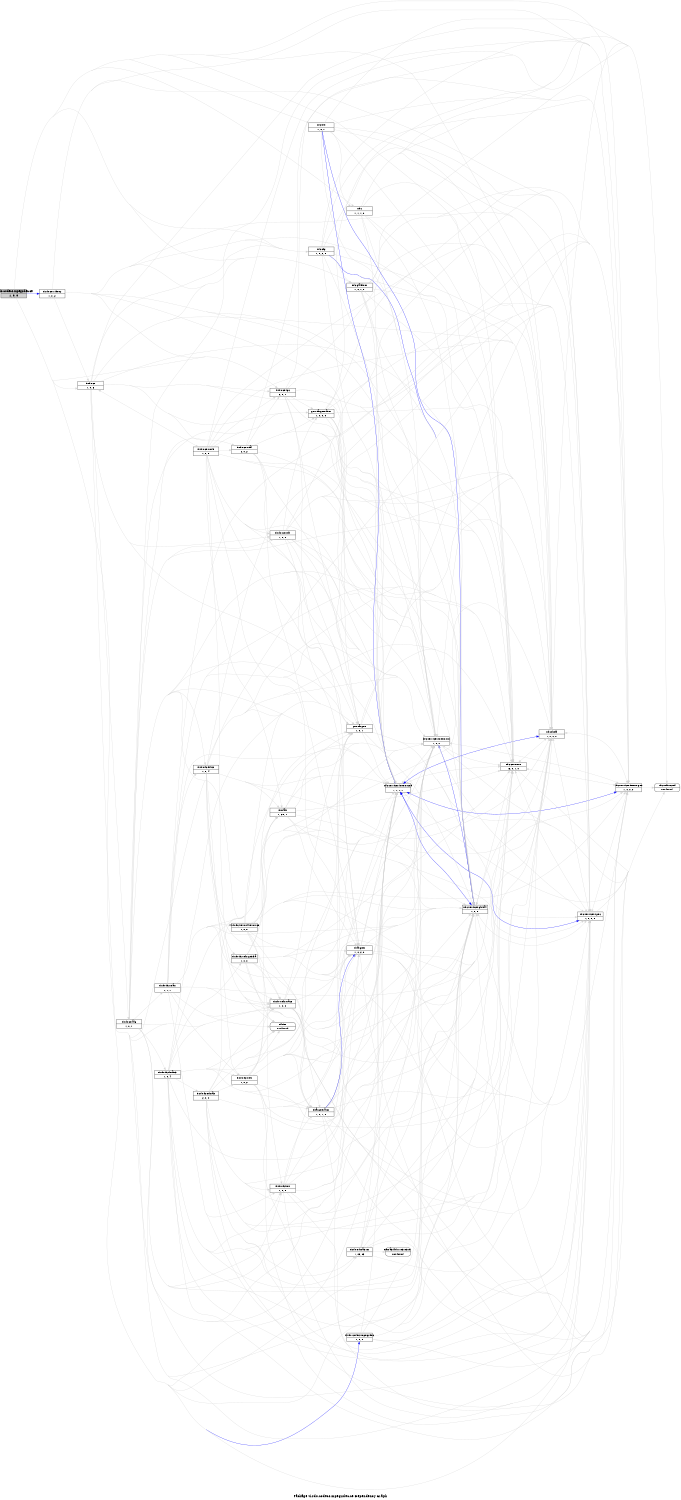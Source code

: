 digraph dependencies {
    label="\nPackage ti.sdo.codecs.mpeg2dec.ce Dependency Graph";
    size="7.5,10";
    rankdir=LR;
    ranksep=".75";
    concentrate="true";
    node [fixedsize=true, width=1.5, style=filled, color=black];
    node [font=Helvetica, fontsize=12, fillcolor=lightgrey];
    ti_sdo_codecs_mpeg2dec_ce [shape=record,label="ti.sdo.codecs.mpeg2dec.ce|1, 0, 0", URL="package.rel.xml"];
    node [fontsize=10, fillcolor=white];

    edge [style=solid, color=blue]
    ti_sdo_ce_video2 [shape=record,label="ti.sdo.ce.video2|1, 0, 2", URL="../C:\CCStudio_v3.3\codec_engine_2_21\packages\ti\sdo\ce\video2\package/package.rel.svg"];
    ti_sdo_codecs_mpeg2dec_ce -> ti_sdo_ce_video2;
    ti_sdo_codecs_mpeg2dec [shape=record,label="ti.sdo.codecs.mpeg2dec|1, 0, 0", URL="../E:\dm365\rtsc_package\output\mpeg2dec\ti\sdo\codecs\mpeg2dec\package/package.rel.svg"];
    ti_sdo_codecs_mpeg2dec_ce -> ti_sdo_codecs_mpeg2dec;

    edge [style=solid, color=lightgrey]
    xdc_services_intern_cmd [shape=record,label="xdc.services.intern.cmd|1, 0, 0, 0", URL="../C:\Program Files\Texas Instruments\xdctools_3_10_02\packages\xdc\services\intern\cmd\package/package.rel.svg"];
    ti_sdo_codecs_mpeg2dec_ce -> xdc_services_intern_cmd;
    xdc_services_intern_xsr [shape=record,label="xdc.services.intern.xsr|1, 0, 0", URL="../C:\Program Files\Texas Instruments\xdctools_3_10_02\packages\xdc\services\intern\xsr\package/package.rel.svg"];
    ti_sdo_codecs_mpeg2dec_ce -> xdc_services_intern_xsr;
    xdc [shape=record,label="xdc|1, 1, 1, 0", URL="../C:\Program Files\Texas Instruments\xdctools_3_10_02\packages\xdc\package/package.rel.svg"];
    ti_sdo_codecs_mpeg2dec_ce -> xdc;
    xdc_services_global [shape=record,label="xdc.services.global|1, 0, 0", URL="../C:\Program Files\Texas Instruments\xdctools_3_10_02\packages\xdc\services\global\package/package.rel.svg"];
    ti_sdo_codecs_mpeg2dec_ce -> xdc_services_global;
    xdc_services_intern_gen [shape=record,label="xdc.services.intern.gen|1, 0, 0, 0", URL="../C:\Program Files\Texas Instruments\xdctools_3_10_02\packages\xdc\services\intern\gen\package/package.rel.svg"];
    ti_sdo_codecs_mpeg2dec_ce -> xdc_services_intern_gen;
    xdc_cfg [shape=record,label="xdc.cfg|1, 0, 2, 0", URL="../C:\Program Files\Texas Instruments\xdctools_3_10_02\packages\xdc\cfg\package/package.rel.svg"];
    ti_sdo_codecs_mpeg2dec_ce -> xdc_cfg;
    xdc_platform [shape=record,label="xdc.platform|1, 0, 1, 0", URL="../C:\Program Files\Texas Instruments\xdctools_3_10_02\packages\xdc\platform\package/package.rel.svg"];
    ti_sdo_codecs_mpeg2dec_ce -> xdc_platform;
    xdc_services_spec [shape=record,label="xdc.services.spec|1, 0, 0, 0", URL="../C:\Program Files\Texas Instruments\xdctools_3_10_02\packages\xdc\services\spec\package/package.rel.svg"];
    ti_sdo_codecs_mpeg2dec_ce -> xdc_services_spec;
    ti_sdo_ce [shape=record,label="ti.sdo.ce|1, 0, 6", URL="../C:\CCStudio_v3.3\codec_engine_2_21\packages\ti\sdo\ce\package/package.rel.svg"];
    ti_sdo_codecs_mpeg2dec_ce -> ti_sdo_ce;
    ti_sdo_ce_ipc [shape=record,label="ti.sdo.ce.ipc|2, 0, 1", URL="../C:\CCStudio_v3.3\codec_engine_2_21\packages\ti\sdo\ce\ipc\package/package.rel.svg"];
    ti_sdo_codecs_mpeg2dec_ce -> ti_sdo_ce_ipc;
    xdc_bld [shape=record,label="xdc.bld|1, 0, 1", URL="../C:\Program Files\Texas Instruments\xdctools_3_10_02\packages\xdc\bld\package/package.rel.svg"];
    ti_sdo_codecs_mpeg2dec_ce -> xdc_bld;
    xdc_shelf [shape=record,label="xdc.shelf|1, 0, 0, 0", URL="../C:\Program Files\Texas Instruments\xdctools_3_10_02\packages\xdc\shelf\package/package.rel.svg"];
    ti_sdo_codecs_mpeg2dec_ce -> xdc_shelf;
    ti_sdo_codecs_mpeg2dec_ce -> ti_sdo_codecs_mpeg2dec;
    xdc_corevers [shape=record,label="xdc.corevers|16, 0, 1, 0", URL="../C:\Program Files\Texas Instruments\xdctools_3_10_02\packages\xdc\corevers\package/package.rel.svg"];
    ti_sdo_codecs_mpeg2dec_ce -> xdc_corevers;
    ti_sdo_codecs_mpeg2dec_ce -> ti_sdo_ce_video2;

    edge [style=solid, color=blue]

    edge [style=solid, color=lightgrey]
    xdc_corevers -> xdc_services_intern_xsr;
    xdc_corevers -> xdc_services_global;
    xdc_corevers -> xdc_shelf;
    xdc_corevers -> xdc_services_intern_gen;
    xdc_utils_tconf [shape=record,label="xdc.utils.tconf|not found"style=rounded, ];
    xdc_corevers -> xdc_utils_tconf;
    xdc_corevers -> xdc_services_spec;
    xdc_corevers -> xdc_services_intern_cmd;

    edge [style=solid, color=blue]

    edge [style=solid, color=lightgrey]

    edge [style=solid, color=blue]

    edge [style=solid, color=lightgrey]
    xdc_shelf -> xdc_services_intern_xsr;
    xdc_shelf -> xdc_services_global;
    xdc_shelf -> xdc_services_intern_gen;
    xdc_shelf -> xdc_utils_tconf;
    xdc_shelf -> xdc_corevers;
    xdc_shelf -> xdc_services_spec;
    xdc_shelf -> xdc_services_intern_cmd;

    edge [style=solid, color=blue]
    xdc_bld -> xdc_services_global;
    xdc_bld -> xdc_services_intern_cmd;

    edge [style=solid, color=lightgrey]
    xdc_bld -> xdc_services_intern_xsr;
    xdc_bld -> xdc_services_global;
    xdc_bld -> xdc_shelf;
    xdc_bld -> xdc_services_intern_gen;
    xdc_bld -> xdc_utils_tconf;
    xdc_bld -> xdc_corevers;
    xdc_bld -> xdc_services_spec;
    xdc_bld -> xdc;
    xdc_bld -> xdc_services_intern_cmd;

    edge [style=solid, color=blue]

    edge [style=solid, color=lightgrey]
    ti_sdo_ce_ipc -> xdc_services_intern_gen;
    ti_sdo_ce_ipc -> xdc_shelf;
    gnu_targets_arm [shape=record,label="gnu.targets.arm|1, 0, 0, 0", URL="../C:\Program Files\Texas Instruments\xdctools_3_10_02\packages\gnu\targets\arm\package/package.rel.svg"];
    ti_sdo_ce_ipc -> gnu_targets_arm;
    ti_sdo_ce_ipc -> xdc_services_spec;
    ti_targets [shape=record,label="ti.targets|1, 0, 2, 0", URL="../C:\Program Files\Texas Instruments\xdctools_3_10_02\packages\ti\targets\package/package.rel.svg"];
    ti_sdo_ce_ipc -> ti_targets;
    gnu_targets [shape=record,label="gnu.targets|1, 0, 1", URL="../C:\Program Files\Texas Instruments\xdctools_3_10_02\packages\gnu\targets\package/package.rel.svg"];
    ti_sdo_ce_ipc -> gnu_targets;
    ti_sdo_ce_ipc -> xdc_services_global;
    ti_sdo_ce_ipc -> xdc_services_intern_cmd;
    ti_sdo_ce_ipc -> xdc_services_intern_xsr;
    ti_sdo_ce_ipc -> xdc_corevers;

    edge [style=solid, color=blue]

    edge [style=solid, color=lightgrey]
    gnu_targets -> xdc_services_intern_xsr;
    gnu_targets -> xdc_services_global;
    gnu_targets -> xdc_shelf;
    gnu_targets -> xdc_services_intern_gen;
    gnu_targets -> xdc_utils_tconf;
    gnu_targets -> xdc_corevers;
    gnu_targets -> xdc_services_spec;
    gnu_targets -> xdc_services_intern_cmd;

    edge [style=solid, color=blue]

    edge [style=solid, color=lightgrey]
    ti_targets -> xdc_services_intern_xsr;
    ti_targets -> xdc_services_global;
    ti_targets -> xdc_shelf;
    ti_targets -> xdc_services_intern_gen;
    ti_targets -> xdc_utils_tconf;
    ti_targets -> xdc_corevers;
    ti_targets -> xdc_services_spec;
    ti_targets -> xdc_services_intern_cmd;

    edge [style=solid, color=blue]

    edge [style=solid, color=lightgrey]
    gnu_targets_arm -> xdc_services_intern_xsr;
    gnu_targets_arm -> xdc_services_global;
    gnu_targets_arm -> xdc_shelf;
    gnu_targets_arm -> xdc_services_intern_gen;
    gnu_targets_arm -> xdc_utils_tconf;
    gnu_targets_arm -> xdc_corevers;
    gnu_targets_arm -> xdc_services_spec;
    gnu_targets_arm -> gnu_targets;
    gnu_targets_arm -> xdc_services_intern_cmd;

    edge [style=solid, color=blue]

    edge [style=solid, color=lightgrey]
    ti_sdo_ce_node [shape=record,label="ti.sdo.ce.node|1, 0, 0", URL="../C:\CCStudio_v3.3\codec_engine_2_21\packages\ti\sdo\ce\node\package/package.rel.svg"];
    ti_sdo_ce -> ti_sdo_ce_node;
    ti_sdo_ce -> xdc_services_intern_gen;
    ti_sdo_ce -> xdc_services_global;
    ti_sdo_ce_osal [shape=record,label="ti.sdo.ce.osal|2, 0, 2", URL="../C:\CCStudio_v3.3\codec_engine_2_21\packages\ti\sdo\ce\osal\package/package.rel.svg"];
    ti_sdo_ce -> ti_sdo_ce_osal;
    ti_sdo_ce -> xdc_shelf;
    ti_sdo_ce -> gnu_targets;
    ti_sdo_utils_trace [shape=record,label="ti.sdo.utils.trace|1, 0, 0", URL="../C:\CCStudio_v3.3\codec_engine_2_21\cetools\packages\ti\sdo\utils\trace\package/package.rel.svg"];
    ti_sdo_ce -> ti_sdo_utils_trace;
    ti_xdais [shape=record,label="ti.xdais|1, 2.0, 1", URL="../C:\CCStudio_v3.3\codec_engine_2_21\cetools\packages\ti\xdais\package/package.rel.svg"];
    ti_sdo_ce -> ti_xdais;
    ti_sdo_ce -> ti_targets;
    ti_sdo_ce_utils [shape=record,label="ti.sdo.ce.utils|1, 0, 0", URL="../C:\CCStudio_v3.3\codec_engine_2_21\packages\ti\sdo\ce\utils\package/package.rel.svg"];
    ti_sdo_ce -> ti_sdo_ce_utils;
    ti_sdo_ce -> ti_sdo_ce_ipc;
    ti_sdo_ce -> xdc_services_intern_xsr;
    ti_sdo_ce_alg [shape=record,label="ti.sdo.ce.alg|1, 0, 1", URL="../C:\CCStudio_v3.3\codec_engine_2_21\packages\ti\sdo\ce\alg\package/package.rel.svg"];
    ti_sdo_ce -> ti_sdo_ce_alg;
    ti_sdo_ce -> xdc_cfg;
    ti_sdo_ce -> xdc_platform;
    ti_sdo_ce -> xdc_services_spec;
    ti_sdo_ce -> xdc_services_intern_cmd;
    ti_sdo_ce -> gnu_targets_arm;
    ti_sdo_ce -> xdc_corevers;

    edge [style=solid, color=blue]

    edge [style=solid, color=lightgrey]
    ti_sdo_fc_rman [shape=record,label="ti.sdo.fc.rman|2, 0, 0", URL="../C:\CCStudio_v3.3\codec_engine_2_21\cetools\packages\ti\sdo\fc\rman\package/package.rel.svg"];
    ti_sdo_ce_alg -> ti_sdo_fc_rman;
    ti_sdo_ce_alg -> xdc_services_intern_gen;
    ti_sdo_ce_alg -> xdc_services_global;
    ti_sdo_ce_alg -> ti_sdo_ce_osal;
    ti_sdo_ce_alg -> xdc_shelf;
    ti_sdo_ce_alg -> gnu_targets;
    ti_sdo_ce_alg -> ti_xdais;
    ti_sdo_ce_alg -> ti_sdo_utils_trace;
    ti_sdo_ce_alg -> ti_targets;
    ti_sdo_ce_alg -> ti_sdo_ce_utils;
    ti_sdo_ce_alg -> xdc_services_intern_xsr;
    ti_sdo_ce_alg -> xdc_services_spec;
    ti_sdo_ce_alg -> xdc_services_intern_cmd;
    ti_sdo_fc_dskt2 [shape=record,label="ti.sdo.fc.dskt2|1, 0, 4", URL="../C:\CCStudio_v3.3\codec_engine_2_21\cetools\packages\ti\sdo\fc\dskt2\package/package.rel.svg"];
    ti_sdo_ce_alg -> ti_sdo_fc_dskt2;
    ti_sdo_ce_alg -> gnu_targets_arm;
    ti_sdo_fc_dman3 [shape=record,label="ti.sdo.fc.dman3|1, 0, 4", URL="../C:\CCStudio_v3.3\codec_engine_2_21\cetools\packages\ti\sdo\fc\dman3\package/package.rel.svg"];
    ti_sdo_ce_alg -> ti_sdo_fc_dman3;
    ti_sdo_fc_ires [shape=record,label="ti.sdo.fc.ires|1, 0, 0", URL="../C:\CCStudio_v3.3\codec_engine_2_21\cetools\packages\ti\sdo\fc\ires\package/package.rel.svg"];
    ti_sdo_ce_alg -> ti_sdo_fc_ires;
    ti_sdo_ce_alg -> xdc_corevers;

    edge [style=solid, color=blue]

    edge [style=solid, color=lightgrey]
    ti_sdo_fc_ires -> xdc_services_intern_gen;
    ti_sdo_fc_ires -> xdc_shelf;
    ti_sdo_fc_ires -> xdc_services_spec;
    ti_sdo_fc_ires -> ti_targets;
    ti_targets_arm [shape=record,label="ti.targets.arm|1, 0, 1, 0", URL="../C:\Program Files\Texas Instruments\xdctools_3_10_02\packages\ti\targets\arm\package/package.rel.svg"];
    ti_sdo_fc_ires -> ti_targets_arm;
    ti_sdo_fc_ires -> gnu_targets;
    ti_sdo_fc_ires -> xdc_services_global;
    ti_sdo_fc_ires -> xdc_services_intern_cmd;
    ti_sdo_fc_ires -> xdc_services_intern_xsr;
    ti_sdo_fc_ires -> xdc_corevers;

    edge [style=solid, color=blue]
    ti_targets_arm -> ti_targets;

    edge [style=solid, color=lightgrey]
    ti_targets_arm -> ti_targets;
    ti_targets_arm -> xdc_services_intern_xsr;
    ti_targets_arm -> xdc_services_global;
    ti_targets_arm -> xdc_shelf;
    ti_targets_arm -> xdc_services_intern_gen;
    ti_targets_arm -> xdc_utils_tconf;
    ti_targets_arm -> xdc_corevers;
    ti_targets_arm -> xdc_services_spec;
    ti_targets_arm -> xdc_services_intern_cmd;

    edge [style=solid, color=blue]

    edge [style=solid, color=lightgrey]
    ti_sdo_fc_dman3 -> xdc_services_intern_gen;
    ti_sdo_fc_dman3 -> xdc_services_global;
    ti_sdo_fc_dman3 -> ti_targets_arm;
    ti_sdo_fc_dman3 -> xdc_shelf;
    ti_sdo_fc_dman3 -> gnu_targets;
    ti_sdo_fc_edma3 [shape=record,label="ti.sdo.fc.edma3|2, 0, 0", URL="../C:\CCStudio_v3.3\codec_engine_2_21\cetools\packages\ti\sdo\fc\edma3\package/package.rel.svg"];
    ti_sdo_fc_dman3 -> ti_sdo_fc_edma3;
    ti_sdo_fc_dman3 -> ti_sdo_utils_trace;
    ti_sdo_fc_dman3 -> ti_targets;
    ti_sdo_fc_dman3 -> xdc_services_intern_xsr;
    ti_bios [shape=record,label="ti.bios|not found"style=rounded, ];
    ti_sdo_fc_dman3 -> ti_bios;
    ti_sdo_edma3_rm [shape=record,label="ti.sdo.edma3.rm|1, 03, 03", URL="../C:\CCStudio_v3.3\codec_engine_2_21\cetools\packages\ti\sdo\edma3\rm\package/package.rel.svg"];
    ti_sdo_fc_dman3 -> ti_sdo_edma3_rm;
    ti_sdo_fc_dman3 -> ti_xdais;
    ti_sdo_fc_dman3 -> xdc_services_spec;
    ti_sdo_fc_dman3 -> xdc_services_intern_cmd;
    ti_sdo_fc_dman3 -> ti_sdo_fc_ires;
    ti_sdo_fc_utils [shape=record,label="ti.sdo.fc.utils|1, 0, 2", URL="../C:\CCStudio_v3.3\codec_engine_2_21\cetools\packages\ti\sdo\fc\utils\package/package.rel.svg"];
    ti_sdo_fc_dman3 -> ti_sdo_fc_utils;
    ti_sdo_fc_utils_gtinfra [shape=record,label="ti.sdo.fc.utils.gtinfra|1, 0, 0", URL="../C:\CCStudio_v3.3\codec_engine_2_21\cetools\packages\ti\sdo\fc\utils\gtinfra\package/package.rel.svg"];
    ti_sdo_fc_dman3 -> ti_sdo_fc_utils_gtinfra;
    ti_sdo_fc_dman3 -> xdc_corevers;

    edge [style=solid, color=blue]

    edge [style=solid, color=lightgrey]
    ti_sdo_fc_utils_gtinfra -> xdc_services_intern_gen;
    ti_sdo_fc_utils_gtinfra -> xdc_services_global;
    ti_sdo_fc_utils_gtinfra -> ti_targets_arm;
    ti_sdo_fc_utils_gtinfra -> xdc_shelf;
    ti_sdo_fc_utils_gtinfra -> gnu_targets;
    ti_sdo_fc_utils_gtinfra -> ti_sdo_utils_trace;
    ti_sdo_fc_utils_gtinfra -> ti_targets;
    ti_sdo_fc_utils_gtinfra -> xdc_services_intern_xsr;
    ti_sdo_fc_utils_gtinfra -> ti_bios;
    ti_sdo_fc_utils_gtinfra -> xdc_services_spec;
    ti_sdo_fc_utils_gtinfra -> xdc_services_intern_cmd;
    ti_sdo_fc_utils_gtinfra -> xdc_corevers;

    edge [style=solid, color=blue]

    edge [style=solid, color=lightgrey]
    ti_sdo_fc_utils -> xdc_services_intern_gen;
    ti_sdo_fc_utils -> xdc_services_global;
    ti_sdo_fc_utils -> ti_targets_arm;
    ti_sdo_fc_utils -> xdc_shelf;
    ti_sdo_fc_utils -> gnu_targets;
    ti_sdo_fc_utils -> ti_sdo_utils_trace;
    ti_sdo_fc_utils -> ti_targets;
    ti_sdo_fc_utils -> xdc_services_intern_xsr;
    ti_sdo_fc_utils -> ti_bios;
    ti_sdo_fc_utils -> ti_xdais;
    ti_sdo_fc_utils -> xdc_services_spec;
    ti_sdo_fc_utils -> xdc_services_intern_cmd;
    ti_sdo_fc_utils -> xdc_corevers;

    edge [style=solid, color=blue]

    edge [style=solid, color=lightgrey]
    ti_sdo_edma3_rm -> xdc_corevers;
    edma3_lld_1_03_03_01 [shape=record,label="edma3_lld_1_03_03_01|not found"style=rounded, ];
    ti_sdo_edma3_rm -> edma3_lld_1_03_03_01;
    ti_sdo_edma3_rm -> xdc_services_intern_cmd;
    ti_sdo_edma3_rm -> xdc_services_intern_xsr;
    ti_sdo_edma3_rm -> xdc_services_global;
    ti_sdo_edma3_rm -> xdc_services_intern_gen;
    ti_sdo_edma3_rm -> xdc_services_spec;
    ti_sdo_edma3_rm -> xdc_shelf;

    edge [style=solid, color=blue]

    edge [style=solid, color=lightgrey]

    edge [style=solid, color=blue]

    edge [style=solid, color=lightgrey]

    edge [style=solid, color=blue]

    edge [style=solid, color=lightgrey]
    ti_sdo_fc_edma3 -> xdc_services_intern_gen;
    ti_sdo_fc_edma3 -> xdc_services_global;
    ti_sdo_fc_edma3 -> ti_targets_arm;
    ti_sdo_fc_edma3 -> xdc_shelf;
    ti_sdo_fc_edma3 -> gnu_targets;
    ti_sdo_fc_edma3 -> ti_sdo_utils_trace;
    ti_sdo_fc_edma3 -> ti_targets;
    ti_sdo_fc_edma3 -> xdc_services_intern_xsr;
    ti_sdo_fc_edma3 -> ti_bios;
    ti_sdo_fc_edma3 -> ti_sdo_edma3_rm;
    ti_sdo_fc_edma3 -> ti_xdais;
    ti_sdo_fc_edma3 -> xdc_services_spec;
    ti_sdo_fc_edma3 -> xdc_services_intern_cmd;
    ti_sdo_fc_edma3 -> ti_sdo_fc_ires;
    ti_sdo_fc_edma3 -> ti_sdo_fc_utils;
    ti_sdo_fc_edma3 -> xdc_corevers;

    edge [style=solid, color=blue]

    edge [style=solid, color=lightgrey]
    ti_sdo_fc_dskt2 -> xdc_services_intern_gen;
    ti_sdo_fc_dskt2 -> xdc_services_global;
    ti_sdo_fc_dskt2 -> ti_targets_arm;
    ti_sdo_fc_dskt2 -> xdc_shelf;
    ti_sdo_fc_dskt2 -> gnu_targets;
    ti_sdo_fc_dskt2 -> ti_sdo_utils_trace;
    ti_sdo_fc_dskt2 -> ti_targets;
    ti_sdo_fc_dskt2 -> ti_bios;
    ti_sdo_fc_dskt2 -> xdc_services_intern_xsr;
    ti_sdo_fc_dskt2 -> ti_xdais;
    ti_sdo_fc_dskt2 -> xdc_services_spec;
    ti_sdo_fc_dskt2 -> xdc_services_intern_cmd;
    ti_sdo_fc_dskt2 -> ti_sdo_fc_utils;
    ti_sdo_fc_dskt2 -> xdc_corevers;
    ti_sdo_fc_dskt2 -> ti_sdo_fc_utils_gtinfra;

    edge [style=solid, color=blue]

    edge [style=solid, color=lightgrey]
    ti_sdo_fc_rman -> xdc_services_intern_gen;
    ti_sdo_fc_rman -> xdc_services_global;
    ti_sdo_fc_rman -> ti_targets_arm;
    ti_sdo_fc_rman -> xdc_shelf;
    ti_sdo_fc_rman -> gnu_targets;
    ti_sdo_fc_rman -> ti_sdo_utils_trace;
    ti_sdo_fc_rman -> ti_sdo_fc_dskt2;
    ti_sdo_fc_rman -> ti_targets;
    ti_sdo_fc_rman -> ti_bios;
    ti_sdo_fc_rman -> xdc_services_intern_xsr;
    ti_sdo_fc_ires_nullresource [shape=record,label="ti.sdo.fc.ires.nullresource|1, 0, 0", URL="../C:\CCStudio_v3.3\codec_engine_2_21\cetools\packages\ti\sdo\fc\ires\nullresource\package/package.rel.svg"];
    ti_sdo_fc_rman -> ti_sdo_fc_ires_nullresource;
    ti_sdo_fc_rman -> ti_xdais;
    ti_sdo_fc_rman -> xdc_services_spec;
    ti_sdo_fc_rman -> xdc_services_intern_cmd;
    ti_sdo_fc_rman -> ti_sdo_fc_utils;
    ti_sdo_fc_rman -> ti_sdo_fc_ires;
    ti_sdo_fc_rman -> xdc_corevers;

    edge [style=solid, color=blue]

    edge [style=solid, color=lightgrey]
    ti_sdo_fc_ires_nullresource -> xdc_services_intern_gen;
    ti_sdo_fc_ires_nullresource -> xdc_services_global;
    ti_sdo_fc_ires_nullresource -> ti_targets_arm;
    ti_sdo_fc_ires_nullresource -> xdc_shelf;
    ti_sdo_fc_ires_nullresource -> gnu_targets;
    ti_sdo_fc_ires_nullresource -> ti_sdo_utils_trace;
    ti_sdo_fc_ires_nullresource -> ti_targets;
    ti_sdo_fc_ires_nullresource -> xdc_services_intern_xsr;
    ti_sdo_fc_ires_nullresource -> ti_xdais;
    ti_sdo_fc_ires_nullresource -> xdc_services_spec;
    ti_sdo_fc_ires_nullresource -> xdc_services_intern_cmd;
    ti_sdo_fc_ires_nullresource -> ti_sdo_fc_ires;
    ti_sdo_fc_ires_nullresource -> xdc_corevers;

    edge [style=solid, color=blue]

    edge [style=solid, color=lightgrey]
    ti_sdo_ce_utils -> xdc_services_intern_gen;
    ti_sdo_ce_utils -> xdc_shelf;
    ti_sdo_ce_utils -> gnu_targets_arm;
    ti_sdo_ce_utils -> xdc_services_spec;
    ti_sdo_ce_utils -> ti_targets;
    ti_sdo_ce_utils -> gnu_targets;
    ti_sdo_ce_utils -> xdc_services_global;
    ti_sdo_ce_utils -> xdc_services_intern_cmd;
    ti_sdo_ce_utils -> xdc_services_intern_xsr;
    ti_sdo_ce_utils -> xdc_corevers;

    edge [style=solid, color=blue]

    edge [style=solid, color=lightgrey]
    ti_xdais -> ti_targets;
    ti_xdais -> xdc_services_intern_cmd;
    ti_xdais -> gnu_targets;
    ti_xdais -> xdc_services_intern_xsr;
    ti_xdais -> xdc_services_global;
    ti_xdais -> xdc_services_intern_gen;
    ti_xdais -> xdc_shelf;
    ti_xdais -> xdc_services_spec;
    ti_xdais -> xdc_corevers;

    edge [style=solid, color=blue]

    edge [style=solid, color=lightgrey]
    ti_sdo_utils_trace -> xdc_services_intern_gen;
    ti_sdo_utils_trace -> xdc_services_global;
    ti_sdo_utils_trace -> ti_targets_arm;
    ti_sdo_utils_trace -> xdc_shelf;
    ti_sdo_utils_trace -> gnu_targets;
    ti_sdo_utils_trace -> ti_targets;
    ti_sdo_utils_trace -> xdc_services_intern_xsr;
    ti_sdo_utils_trace -> xdc_services_spec;
    ti_sdo_utils_trace -> xdc_services_intern_cmd;
    ti_sdo_utils_trace -> xdc_corevers;

    edge [style=solid, color=blue]

    edge [style=solid, color=lightgrey]
    ti_sdo_ce_osal -> xdc_services_intern_gen;
    ti_sdo_ce_osal -> xdc_shelf;
    ti_sdo_ce_osal -> gnu_targets_arm;
    ti_sdo_ce_osal -> xdc_services_spec;
    ti_sdo_ce_osal -> ti_targets;
    ti_sdo_ce_osal -> gnu_targets;
    ti_sdo_ce_osal -> xdc_services_global;
    ti_sdo_ce_osal -> xdc_services_intern_cmd;
    ti_sdo_ce_osal -> xdc_services_intern_xsr;
    ti_sdo_ce_osal -> xdc_corevers;
    ti_sdo_ce_osal -> ti_sdo_ce_ipc;

    edge [style=solid, color=blue]

    edge [style=solid, color=lightgrey]
    ti_sdo_ce_node -> xdc_services_intern_gen;
    ti_sdo_ce_node -> xdc_services_global;
    ti_sdo_ce_node -> ti_sdo_ce_osal;
    ti_sdo_ce_node -> xdc_shelf;
    ti_sdo_ce_node -> gnu_targets;
    ti_sdo_ce_node -> ti_xdais;
    ti_sdo_ce_node -> ti_sdo_utils_trace;
    ti_sdo_ce_node -> ti_targets;
    ti_sdo_ce_node -> ti_sdo_ce_utils;
    ti_sdo_ce_node -> ti_sdo_ce_ipc;
    ti_sdo_ce_node -> xdc_services_intern_xsr;
    ti_sdo_ce_node -> xdc_services_spec;
    ti_sdo_ce_node -> xdc_services_intern_cmd;
    ti_sdo_ce_node -> ti_sdo_ce;
    ti_sdo_ce_node -> gnu_targets_arm;
    ti_sdo_ce_node -> xdc_corevers;

    edge [style=solid, color=blue]
    xdc_services_spec -> xdc_shelf;

    edge [style=solid, color=lightgrey]
    xdc_services_spec -> xdc_services_intern_xsr;
    xdc_services_spec -> xdc_services_global;
    xdc_services_spec -> xdc_shelf;
    xdc_services_spec -> xdc_services_intern_gen;
    xdc_services_spec -> xdc_utils_tconf;
    xdc_services_spec -> xdc_corevers;
    xdc_services_spec -> xdc_services_intern_cmd;

    edge [style=solid, color=blue]

    edge [style=solid, color=lightgrey]
    xdc_platform -> xdc_services_intern_xsr;
    xdc_platform -> xdc_services_global;
    xdc_platform -> xdc_shelf;
    xdc_platform -> xdc_services_intern_gen;
    xdc_platform -> xdc_utils_tconf;
    xdc_platform -> xdc_corevers;
    xdc_platform -> xdc_services_spec;
    xdc_platform -> xdc_services_intern_cmd;

    edge [style=solid, color=blue]
    xdc_cfg -> xdc_services_global;

    edge [style=solid, color=lightgrey]
    xdc_cfg -> xdc_services_intern_xsr;
    xdc_cfg -> xdc_services_global;
    xdc_cfg -> xdc_shelf;
    xdc_cfg -> xdc_platform;
    xdc_cfg -> xdc_services_intern_gen;
    xdc_cfg -> xdc_utils_tconf;
    xdc_cfg -> xdc_corevers;
    xdc_cfg -> xdc_services_spec;
    xdc_cfg -> xdc_services_intern_cmd;

    edge [style=solid, color=blue]
    xdc_services_intern_gen -> xdc_shelf;
    xdc_services_intern_gen -> xdc_services_spec;
    xdc_services_intern_gen -> xdc_services_global;
    xdc_services_intern_gen -> xdc_services_intern_xsr;

    edge [style=solid, color=lightgrey]
    xdc_services_intern_gen -> xdc_services_intern_xsr;
    xdc_services_intern_gen -> xdc_services_global;
    xdc_services_intern_gen -> xdc_shelf;
    xdc_services_intern_gen -> xdc_utils_tconf;
    xdc_services_intern_gen -> xdc_corevers;
    xdc_services_intern_gen -> xdc_services_spec;
    xdc_services_intern_gen -> xdc_services_intern_cmd;

    edge [style=solid, color=blue]

    edge [style=solid, color=lightgrey]
    xdc_services_global -> xdc_services_intern_xsr;
    xdc_services_global -> xdc_shelf;
    xdc_services_global -> xdc_services_intern_gen;
    xdc_services_global -> xdc_utils_tconf;
    xdc_services_global -> xdc_corevers;
    xdc_services_global -> xdc_services_spec;
    xdc_services_global -> xdc_services_intern_cmd;

    edge [style=solid, color=blue]

    edge [style=solid, color=lightgrey]
    xdc -> xdc_services_intern_xsr;
    xdc -> xdc_services_global;
    xdc -> xdc_shelf;
    xdc -> xdc_services_intern_gen;
    xdc -> xdc_utils_tconf;
    xdc -> xdc_corevers;
    xdc -> xdc_services_spec;
    xdc -> xdc_services_intern_cmd;

    edge [style=solid, color=blue]
    xdc_services_intern_xsr -> xdc_services_global;

    edge [style=solid, color=lightgrey]
    xdc_services_intern_xsr -> xdc_services_global;
    xdc_services_intern_xsr -> xdc_shelf;
    xdc_services_intern_xsr -> xdc_services_intern_gen;
    xdc_services_intern_xsr -> xdc_utils_tconf;
    xdc_services_intern_xsr -> xdc_corevers;
    xdc_services_intern_xsr -> xdc_services_spec;
    xdc_services_intern_xsr -> xdc_services_intern_cmd;

    edge [style=solid, color=blue]
    xdc_services_intern_cmd -> xdc_shelf;
    xdc_services_intern_cmd -> xdc_services_spec;
    xdc_services_intern_cmd -> xdc_services_global;
    xdc_services_intern_cmd -> xdc_services_intern_gen;

    edge [style=solid, color=lightgrey]
    xdc_services_intern_cmd -> xdc_services_intern_xsr;
    xdc_services_intern_cmd -> xdc_services_global;
    xdc_services_intern_cmd -> xdc_shelf;
    xdc_services_intern_cmd -> xdc_services_intern_gen;
    xdc_services_intern_cmd -> xdc_utils_tconf;
    xdc_services_intern_cmd -> xdc_corevers;
    xdc_services_intern_cmd -> xdc_services_spec;

    edge [style=solid, color=blue]

    edge [style=solid, color=lightgrey]
    ti_sdo_codecs_mpeg2dec -> xdc_services_intern_cmd;
    ti_sdo_codecs_mpeg2dec -> xdc_services_intern_xsr;
    ti_sdo_codecs_mpeg2dec -> xdc_services_global;
    ti_sdo_codecs_mpeg2dec -> xdc_services_intern_gen;
    ti_sdo_codecs_mpeg2dec -> xdc_services_spec;
    ti_sdo_codecs_mpeg2dec -> xdc_shelf;
    ti_sdo_codecs_mpeg2dec -> xdc_corevers;

    edge [style=solid, color=blue]

    edge [style=solid, color=lightgrey]
    ti_sdo_ce_video2 -> xdc_services_intern_cmd;
    ti_sdo_ce_video2 -> xdc_services_intern_xsr;
    ti_sdo_ce_video2 -> xdc_services_global;
    ti_sdo_ce_video2 -> xdc_services_intern_gen;
    ti_sdo_ce_video2 -> xdc_cfg;
    ti_sdo_ce_video2 -> xdc_platform;
    ti_sdo_ce_video2 -> xdc_services_spec;
    ti_sdo_ce_video2 -> ti_sdo_ce;
    ti_sdo_ce_video2 -> ti_sdo_ce_ipc;
    ti_sdo_ce_video2 -> xdc_shelf;
    ti_sdo_ce_video2 -> xdc_corevers;
}
